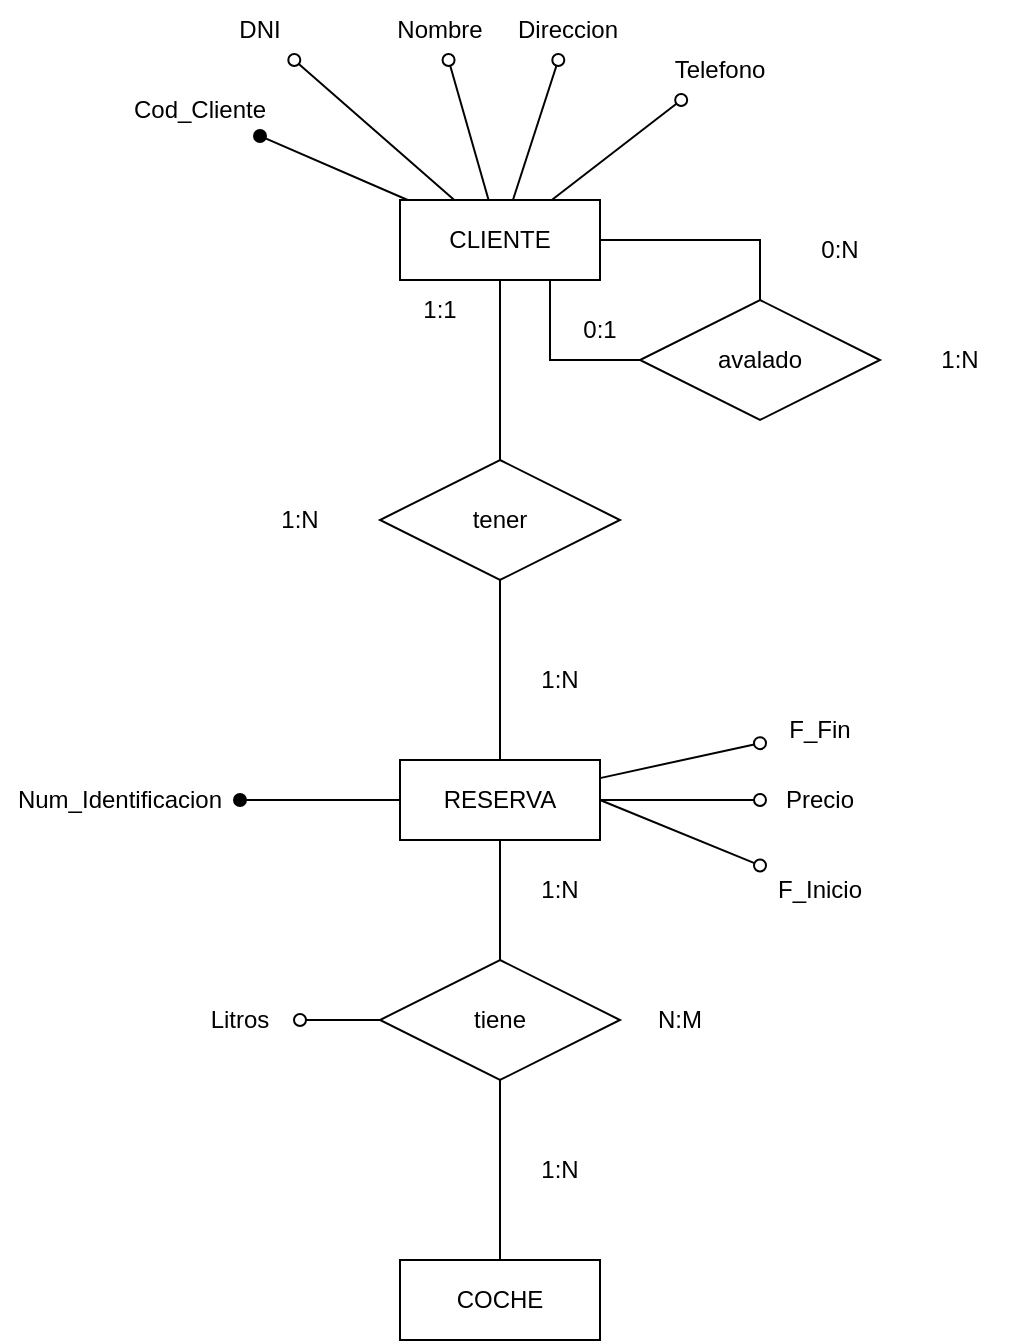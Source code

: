<mxfile version="26.1.1">
  <diagram name="Página-1" id="NA3KaBX-iOEE2lDq3CjA">
    <mxGraphModel dx="1050" dy="571" grid="1" gridSize="10" guides="1" tooltips="1" connect="1" arrows="1" fold="1" page="1" pageScale="1" pageWidth="827" pageHeight="1169" math="0" shadow="0">
      <root>
        <mxCell id="0" />
        <mxCell id="1" parent="0" />
        <mxCell id="cT9JTo-X-JXuoMsb6Wts-4" style="rounded=0;orthogonalLoop=1;jettySize=auto;html=1;exitX=0.5;exitY=1;exitDx=0;exitDy=0;endArrow=none;startFill=0;" edge="1" parent="1" source="cT9JTo-X-JXuoMsb6Wts-6" target="cT9JTo-X-JXuoMsb6Wts-2">
          <mxGeometry relative="1" as="geometry" />
        </mxCell>
        <mxCell id="cT9JTo-X-JXuoMsb6Wts-19" style="rounded=0;orthogonalLoop=1;jettySize=auto;html=1;endArrow=oval;endFill=0;" edge="1" parent="1" source="cT9JTo-X-JXuoMsb6Wts-1" target="cT9JTo-X-JXuoMsb6Wts-15">
          <mxGeometry relative="1" as="geometry" />
        </mxCell>
        <mxCell id="cT9JTo-X-JXuoMsb6Wts-20" style="rounded=0;orthogonalLoop=1;jettySize=auto;html=1;endArrow=oval;endFill=0;" edge="1" parent="1" source="cT9JTo-X-JXuoMsb6Wts-1" target="cT9JTo-X-JXuoMsb6Wts-16">
          <mxGeometry relative="1" as="geometry" />
        </mxCell>
        <mxCell id="cT9JTo-X-JXuoMsb6Wts-21" style="rounded=0;orthogonalLoop=1;jettySize=auto;html=1;endArrow=oval;endFill=0;" edge="1" parent="1" source="cT9JTo-X-JXuoMsb6Wts-1" target="cT9JTo-X-JXuoMsb6Wts-17">
          <mxGeometry relative="1" as="geometry" />
        </mxCell>
        <mxCell id="cT9JTo-X-JXuoMsb6Wts-22" style="rounded=0;orthogonalLoop=1;jettySize=auto;html=1;endArrow=oval;endFill=0;" edge="1" parent="1" source="cT9JTo-X-JXuoMsb6Wts-1" target="cT9JTo-X-JXuoMsb6Wts-18">
          <mxGeometry relative="1" as="geometry" />
        </mxCell>
        <mxCell id="cT9JTo-X-JXuoMsb6Wts-24" style="rounded=0;orthogonalLoop=1;jettySize=auto;html=1;endArrow=oval;endFill=1;" edge="1" parent="1" source="cT9JTo-X-JXuoMsb6Wts-1" target="cT9JTo-X-JXuoMsb6Wts-23">
          <mxGeometry relative="1" as="geometry" />
        </mxCell>
        <mxCell id="cT9JTo-X-JXuoMsb6Wts-1" value="CLIENTE" style="whiteSpace=wrap;html=1;align=center;" vertex="1" parent="1">
          <mxGeometry x="330" y="360" width="100" height="40" as="geometry" />
        </mxCell>
        <mxCell id="cT9JTo-X-JXuoMsb6Wts-8" style="rounded=0;orthogonalLoop=1;jettySize=auto;html=1;exitX=0.5;exitY=1;exitDx=0;exitDy=0;endArrow=none;startFill=0;" edge="1" parent="1" source="cT9JTo-X-JXuoMsb6Wts-11" target="cT9JTo-X-JXuoMsb6Wts-7">
          <mxGeometry relative="1" as="geometry" />
        </mxCell>
        <mxCell id="cT9JTo-X-JXuoMsb6Wts-26" style="rounded=0;orthogonalLoop=1;jettySize=auto;html=1;endArrow=oval;startFill=0;endFill=1;" edge="1" parent="1" source="cT9JTo-X-JXuoMsb6Wts-2" target="cT9JTo-X-JXuoMsb6Wts-25">
          <mxGeometry relative="1" as="geometry" />
        </mxCell>
        <mxCell id="cT9JTo-X-JXuoMsb6Wts-29" style="rounded=0;orthogonalLoop=1;jettySize=auto;html=1;endArrow=oval;endFill=0;" edge="1" parent="1" source="cT9JTo-X-JXuoMsb6Wts-2" target="cT9JTo-X-JXuoMsb6Wts-28">
          <mxGeometry relative="1" as="geometry" />
        </mxCell>
        <mxCell id="cT9JTo-X-JXuoMsb6Wts-30" style="rounded=0;orthogonalLoop=1;jettySize=auto;html=1;exitX=1;exitY=0.5;exitDx=0;exitDy=0;endArrow=oval;startFill=0;endFill=0;" edge="1" parent="1" source="cT9JTo-X-JXuoMsb6Wts-2" target="cT9JTo-X-JXuoMsb6Wts-27">
          <mxGeometry relative="1" as="geometry" />
        </mxCell>
        <mxCell id="cT9JTo-X-JXuoMsb6Wts-32" style="rounded=0;orthogonalLoop=1;jettySize=auto;html=1;exitX=1;exitY=0.5;exitDx=0;exitDy=0;endArrow=oval;endFill=0;" edge="1" parent="1" source="cT9JTo-X-JXuoMsb6Wts-2" target="cT9JTo-X-JXuoMsb6Wts-31">
          <mxGeometry relative="1" as="geometry" />
        </mxCell>
        <mxCell id="cT9JTo-X-JXuoMsb6Wts-2" value="RESERVA" style="whiteSpace=wrap;html=1;align=center;" vertex="1" parent="1">
          <mxGeometry x="330" y="640" width="100" height="40" as="geometry" />
        </mxCell>
        <mxCell id="cT9JTo-X-JXuoMsb6Wts-5" value="" style="rounded=0;orthogonalLoop=1;jettySize=auto;html=1;endArrow=none;startFill=0;" edge="1" parent="1" source="cT9JTo-X-JXuoMsb6Wts-1" target="cT9JTo-X-JXuoMsb6Wts-6">
          <mxGeometry relative="1" as="geometry">
            <mxPoint x="380" y="400" as="sourcePoint" />
            <mxPoint x="380" y="640" as="targetPoint" />
          </mxGeometry>
        </mxCell>
        <mxCell id="cT9JTo-X-JXuoMsb6Wts-6" value="tener" style="shape=rhombus;perimeter=rhombusPerimeter;whiteSpace=wrap;html=1;align=center;" vertex="1" parent="1">
          <mxGeometry x="320" y="490" width="120" height="60" as="geometry" />
        </mxCell>
        <mxCell id="cT9JTo-X-JXuoMsb6Wts-7" value="COCHE" style="whiteSpace=wrap;html=1;align=center;" vertex="1" parent="1">
          <mxGeometry x="330" y="890" width="100" height="40" as="geometry" />
        </mxCell>
        <mxCell id="cT9JTo-X-JXuoMsb6Wts-9" style="rounded=0;orthogonalLoop=1;jettySize=auto;html=1;exitX=0.5;exitY=1;exitDx=0;exitDy=0;" edge="1" parent="1" source="cT9JTo-X-JXuoMsb6Wts-2" target="cT9JTo-X-JXuoMsb6Wts-2">
          <mxGeometry relative="1" as="geometry" />
        </mxCell>
        <mxCell id="cT9JTo-X-JXuoMsb6Wts-10" value="" style="rounded=0;orthogonalLoop=1;jettySize=auto;html=1;exitX=0.5;exitY=1;exitDx=0;exitDy=0;endArrow=none;startFill=0;" edge="1" parent="1" source="cT9JTo-X-JXuoMsb6Wts-2" target="cT9JTo-X-JXuoMsb6Wts-11">
          <mxGeometry relative="1" as="geometry">
            <mxPoint x="380" y="680" as="sourcePoint" />
            <mxPoint x="380" y="890" as="targetPoint" />
          </mxGeometry>
        </mxCell>
        <mxCell id="cT9JTo-X-JXuoMsb6Wts-36" style="rounded=0;orthogonalLoop=1;jettySize=auto;html=1;exitX=0;exitY=0.5;exitDx=0;exitDy=0;endArrow=oval;endFill=0;" edge="1" parent="1" source="cT9JTo-X-JXuoMsb6Wts-11" target="cT9JTo-X-JXuoMsb6Wts-35">
          <mxGeometry relative="1" as="geometry" />
        </mxCell>
        <mxCell id="cT9JTo-X-JXuoMsb6Wts-11" value="tiene" style="shape=rhombus;perimeter=rhombusPerimeter;whiteSpace=wrap;html=1;align=center;" vertex="1" parent="1">
          <mxGeometry x="320" y="740" width="120" height="60" as="geometry" />
        </mxCell>
        <mxCell id="cT9JTo-X-JXuoMsb6Wts-14" value="1:N" style="text;html=1;align=center;verticalAlign=middle;whiteSpace=wrap;rounded=0;" vertex="1" parent="1">
          <mxGeometry x="380" y="585" width="60" height="30" as="geometry" />
        </mxCell>
        <mxCell id="cT9JTo-X-JXuoMsb6Wts-15" value="DNI" style="text;html=1;align=center;verticalAlign=middle;whiteSpace=wrap;rounded=0;" vertex="1" parent="1">
          <mxGeometry x="230" y="260" width="60" height="30" as="geometry" />
        </mxCell>
        <mxCell id="cT9JTo-X-JXuoMsb6Wts-16" value="Nombre" style="text;html=1;align=center;verticalAlign=middle;whiteSpace=wrap;rounded=0;" vertex="1" parent="1">
          <mxGeometry x="320" y="260" width="60" height="30" as="geometry" />
        </mxCell>
        <mxCell id="cT9JTo-X-JXuoMsb6Wts-17" value="Direccion" style="text;html=1;align=center;verticalAlign=middle;whiteSpace=wrap;rounded=0;" vertex="1" parent="1">
          <mxGeometry x="384" y="260" width="60" height="30" as="geometry" />
        </mxCell>
        <mxCell id="cT9JTo-X-JXuoMsb6Wts-18" value="Telefono" style="text;html=1;align=center;verticalAlign=middle;whiteSpace=wrap;rounded=0;" vertex="1" parent="1">
          <mxGeometry x="460" y="280" width="60" height="30" as="geometry" />
        </mxCell>
        <mxCell id="cT9JTo-X-JXuoMsb6Wts-23" value="Cod_Cliente" style="text;html=1;align=center;verticalAlign=middle;whiteSpace=wrap;rounded=0;" vertex="1" parent="1">
          <mxGeometry x="200" y="300" width="60" height="30" as="geometry" />
        </mxCell>
        <mxCell id="cT9JTo-X-JXuoMsb6Wts-25" value="Num_Identificacion" style="text;html=1;align=center;verticalAlign=middle;whiteSpace=wrap;rounded=0;" vertex="1" parent="1">
          <mxGeometry x="130" y="645" width="120" height="30" as="geometry" />
        </mxCell>
        <mxCell id="cT9JTo-X-JXuoMsb6Wts-27" value="F_Inicio" style="text;html=1;align=center;verticalAlign=middle;whiteSpace=wrap;rounded=0;" vertex="1" parent="1">
          <mxGeometry x="510" y="690" width="60" height="30" as="geometry" />
        </mxCell>
        <mxCell id="cT9JTo-X-JXuoMsb6Wts-28" value="F_Fin" style="text;html=1;align=center;verticalAlign=middle;whiteSpace=wrap;rounded=0;" vertex="1" parent="1">
          <mxGeometry x="510" y="610" width="60" height="30" as="geometry" />
        </mxCell>
        <mxCell id="cT9JTo-X-JXuoMsb6Wts-31" value="Precio" style="text;html=1;align=center;verticalAlign=middle;whiteSpace=wrap;rounded=0;" vertex="1" parent="1">
          <mxGeometry x="510" y="645" width="60" height="30" as="geometry" />
        </mxCell>
        <mxCell id="cT9JTo-X-JXuoMsb6Wts-35" value="Litros" style="text;html=1;align=center;verticalAlign=middle;whiteSpace=wrap;rounded=0;" vertex="1" parent="1">
          <mxGeometry x="220" y="755" width="60" height="30" as="geometry" />
        </mxCell>
        <mxCell id="cT9JTo-X-JXuoMsb6Wts-39" style="edgeStyle=orthogonalEdgeStyle;rounded=0;orthogonalLoop=1;jettySize=auto;html=1;exitX=0;exitY=0.5;exitDx=0;exitDy=0;entryX=0.75;entryY=1;entryDx=0;entryDy=0;endArrow=none;startFill=0;" edge="1" parent="1" source="cT9JTo-X-JXuoMsb6Wts-38" target="cT9JTo-X-JXuoMsb6Wts-1">
          <mxGeometry relative="1" as="geometry" />
        </mxCell>
        <mxCell id="cT9JTo-X-JXuoMsb6Wts-40" value="" style="edgeStyle=orthogonalEdgeStyle;rounded=0;orthogonalLoop=1;jettySize=auto;html=1;exitX=1;exitY=0.5;exitDx=0;exitDy=0;endArrow=none;startFill=0;" edge="1" parent="1" source="cT9JTo-X-JXuoMsb6Wts-1" target="cT9JTo-X-JXuoMsb6Wts-38">
          <mxGeometry relative="1" as="geometry">
            <mxPoint x="430" y="380" as="sourcePoint" />
            <mxPoint x="380" y="400" as="targetPoint" />
          </mxGeometry>
        </mxCell>
        <mxCell id="cT9JTo-X-JXuoMsb6Wts-38" value="avalado" style="shape=rhombus;perimeter=rhombusPerimeter;whiteSpace=wrap;html=1;align=center;" vertex="1" parent="1">
          <mxGeometry x="450" y="410" width="120" height="60" as="geometry" />
        </mxCell>
        <mxCell id="cT9JTo-X-JXuoMsb6Wts-41" value="0:N" style="text;html=1;align=center;verticalAlign=middle;whiteSpace=wrap;rounded=0;" vertex="1" parent="1">
          <mxGeometry x="520" y="370" width="60" height="30" as="geometry" />
        </mxCell>
        <mxCell id="cT9JTo-X-JXuoMsb6Wts-42" value="0:1" style="text;html=1;align=center;verticalAlign=middle;whiteSpace=wrap;rounded=0;" vertex="1" parent="1">
          <mxGeometry x="400" y="410" width="60" height="30" as="geometry" />
        </mxCell>
        <mxCell id="cT9JTo-X-JXuoMsb6Wts-43" value="1:N" style="text;html=1;align=center;verticalAlign=middle;whiteSpace=wrap;rounded=0;" vertex="1" parent="1">
          <mxGeometry x="580" y="425" width="60" height="30" as="geometry" />
        </mxCell>
        <mxCell id="cT9JTo-X-JXuoMsb6Wts-44" value="1:1" style="text;html=1;align=center;verticalAlign=middle;whiteSpace=wrap;rounded=0;" vertex="1" parent="1">
          <mxGeometry x="320" y="400" width="60" height="30" as="geometry" />
        </mxCell>
        <mxCell id="cT9JTo-X-JXuoMsb6Wts-45" value="1:N" style="text;html=1;align=center;verticalAlign=middle;whiteSpace=wrap;rounded=0;" vertex="1" parent="1">
          <mxGeometry x="250" y="505" width="60" height="30" as="geometry" />
        </mxCell>
        <mxCell id="cT9JTo-X-JXuoMsb6Wts-46" value="1:N" style="text;html=1;align=center;verticalAlign=middle;whiteSpace=wrap;rounded=0;" vertex="1" parent="1">
          <mxGeometry x="380" y="690" width="60" height="30" as="geometry" />
        </mxCell>
        <mxCell id="cT9JTo-X-JXuoMsb6Wts-47" value="1:N" style="text;html=1;align=center;verticalAlign=middle;whiteSpace=wrap;rounded=0;" vertex="1" parent="1">
          <mxGeometry x="380" y="830" width="60" height="30" as="geometry" />
        </mxCell>
        <mxCell id="cT9JTo-X-JXuoMsb6Wts-48" value="N:M" style="text;html=1;align=center;verticalAlign=middle;whiteSpace=wrap;rounded=0;" vertex="1" parent="1">
          <mxGeometry x="440" y="755" width="60" height="30" as="geometry" />
        </mxCell>
      </root>
    </mxGraphModel>
  </diagram>
</mxfile>
